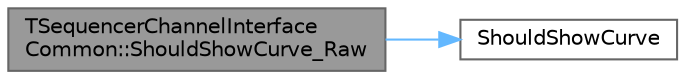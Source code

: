 digraph "TSequencerChannelInterfaceCommon::ShouldShowCurve_Raw"
{
 // INTERACTIVE_SVG=YES
 // LATEX_PDF_SIZE
  bgcolor="transparent";
  edge [fontname=Helvetica,fontsize=10,labelfontname=Helvetica,labelfontsize=10];
  node [fontname=Helvetica,fontsize=10,shape=box,height=0.2,width=0.4];
  rankdir="LR";
  Node1 [id="Node000001",label="TSequencerChannelInterface\lCommon::ShouldShowCurve_Raw",height=0.2,width=0.4,color="gray40", fillcolor="grey60", style="filled", fontcolor="black",tooltip="Whether this channel should draw a curve on its editor UI."];
  Node1 -> Node2 [id="edge1_Node000001_Node000002",color="steelblue1",style="solid",tooltip=" "];
  Node2 [id="Node000002",label="ShouldShowCurve",height=0.2,width=0.4,color="grey40", fillcolor="white", style="filled",URL="$df/daf/BuiltInChannelEditors_8h.html#a1649b63adae5f60bd2e7ea143a941cca",tooltip=" "];
}

